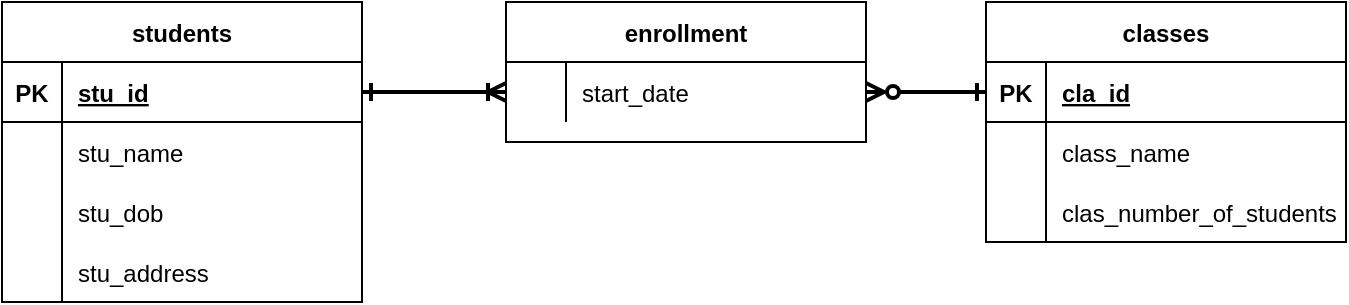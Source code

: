 <mxfile version="18.0.1" type="device" pages="3"><diagram id="lkXL4oQiqGiToZnR444P" name="SummerSemester"><mxGraphModel dx="780" dy="1845" grid="1" gridSize="12" guides="1" tooltips="1" connect="1" arrows="1" fold="1" page="1" pageScale="1" pageWidth="1169" pageHeight="827" math="0" shadow="0"><root><mxCell id="0"/><mxCell id="1" parent="0"/><mxCell id="lIvcT16gDxCbpMXbpE0P-6" value="students" style="shape=table;startSize=30;container=1;collapsible=1;childLayout=tableLayout;fixedRows=1;rowLines=0;fontStyle=1;align=center;resizeLast=1;" parent="1" vertex="1"><mxGeometry x="324" y="-636" width="180" height="150" as="geometry"/></mxCell><mxCell id="lIvcT16gDxCbpMXbpE0P-7" value="" style="shape=tableRow;horizontal=0;startSize=0;swimlaneHead=0;swimlaneBody=0;fillColor=none;collapsible=0;dropTarget=0;points=[[0,0.5],[1,0.5]];portConstraint=eastwest;top=0;left=0;right=0;bottom=1;" parent="lIvcT16gDxCbpMXbpE0P-6" vertex="1"><mxGeometry y="30" width="180" height="30" as="geometry"/></mxCell><mxCell id="lIvcT16gDxCbpMXbpE0P-8" value="PK" style="shape=partialRectangle;connectable=0;fillColor=none;top=0;left=0;bottom=0;right=0;fontStyle=1;overflow=hidden;" parent="lIvcT16gDxCbpMXbpE0P-7" vertex="1"><mxGeometry width="30" height="30" as="geometry"><mxRectangle width="30" height="30" as="alternateBounds"/></mxGeometry></mxCell><mxCell id="lIvcT16gDxCbpMXbpE0P-9" value="stu_id" style="shape=partialRectangle;connectable=0;fillColor=none;top=0;left=0;bottom=0;right=0;align=left;spacingLeft=6;fontStyle=5;overflow=hidden;" parent="lIvcT16gDxCbpMXbpE0P-7" vertex="1"><mxGeometry x="30" width="150" height="30" as="geometry"><mxRectangle width="150" height="30" as="alternateBounds"/></mxGeometry></mxCell><mxCell id="lIvcT16gDxCbpMXbpE0P-10" value="" style="shape=tableRow;horizontal=0;startSize=0;swimlaneHead=0;swimlaneBody=0;fillColor=none;collapsible=0;dropTarget=0;points=[[0,0.5],[1,0.5]];portConstraint=eastwest;top=0;left=0;right=0;bottom=0;" parent="lIvcT16gDxCbpMXbpE0P-6" vertex="1"><mxGeometry y="60" width="180" height="30" as="geometry"/></mxCell><mxCell id="lIvcT16gDxCbpMXbpE0P-11" value="" style="shape=partialRectangle;connectable=0;fillColor=none;top=0;left=0;bottom=0;right=0;editable=1;overflow=hidden;" parent="lIvcT16gDxCbpMXbpE0P-10" vertex="1"><mxGeometry width="30" height="30" as="geometry"><mxRectangle width="30" height="30" as="alternateBounds"/></mxGeometry></mxCell><mxCell id="lIvcT16gDxCbpMXbpE0P-12" value="stu_name" style="shape=partialRectangle;connectable=0;fillColor=none;top=0;left=0;bottom=0;right=0;align=left;spacingLeft=6;overflow=hidden;" parent="lIvcT16gDxCbpMXbpE0P-10" vertex="1"><mxGeometry x="30" width="150" height="30" as="geometry"><mxRectangle width="150" height="30" as="alternateBounds"/></mxGeometry></mxCell><mxCell id="lIvcT16gDxCbpMXbpE0P-13" value="" style="shape=tableRow;horizontal=0;startSize=0;swimlaneHead=0;swimlaneBody=0;fillColor=none;collapsible=0;dropTarget=0;points=[[0,0.5],[1,0.5]];portConstraint=eastwest;top=0;left=0;right=0;bottom=0;" parent="lIvcT16gDxCbpMXbpE0P-6" vertex="1"><mxGeometry y="90" width="180" height="30" as="geometry"/></mxCell><mxCell id="lIvcT16gDxCbpMXbpE0P-14" value="" style="shape=partialRectangle;connectable=0;fillColor=none;top=0;left=0;bottom=0;right=0;editable=1;overflow=hidden;" parent="lIvcT16gDxCbpMXbpE0P-13" vertex="1"><mxGeometry width="30" height="30" as="geometry"><mxRectangle width="30" height="30" as="alternateBounds"/></mxGeometry></mxCell><mxCell id="lIvcT16gDxCbpMXbpE0P-15" value="stu_dob" style="shape=partialRectangle;connectable=0;fillColor=none;top=0;left=0;bottom=0;right=0;align=left;spacingLeft=6;overflow=hidden;" parent="lIvcT16gDxCbpMXbpE0P-13" vertex="1"><mxGeometry x="30" width="150" height="30" as="geometry"><mxRectangle width="150" height="30" as="alternateBounds"/></mxGeometry></mxCell><mxCell id="lIvcT16gDxCbpMXbpE0P-16" value="" style="shape=tableRow;horizontal=0;startSize=0;swimlaneHead=0;swimlaneBody=0;fillColor=none;collapsible=0;dropTarget=0;points=[[0,0.5],[1,0.5]];portConstraint=eastwest;top=0;left=0;right=0;bottom=0;" parent="lIvcT16gDxCbpMXbpE0P-6" vertex="1"><mxGeometry y="120" width="180" height="30" as="geometry"/></mxCell><mxCell id="lIvcT16gDxCbpMXbpE0P-17" value="" style="shape=partialRectangle;connectable=0;fillColor=none;top=0;left=0;bottom=0;right=0;editable=1;overflow=hidden;" parent="lIvcT16gDxCbpMXbpE0P-16" vertex="1"><mxGeometry width="30" height="30" as="geometry"><mxRectangle width="30" height="30" as="alternateBounds"/></mxGeometry></mxCell><mxCell id="lIvcT16gDxCbpMXbpE0P-18" value="stu_address" style="shape=partialRectangle;connectable=0;fillColor=none;top=0;left=0;bottom=0;right=0;align=left;spacingLeft=6;overflow=hidden;" parent="lIvcT16gDxCbpMXbpE0P-16" vertex="1"><mxGeometry x="30" width="150" height="30" as="geometry"><mxRectangle width="150" height="30" as="alternateBounds"/></mxGeometry></mxCell><mxCell id="lIvcT16gDxCbpMXbpE0P-19" value="classes" style="shape=table;startSize=30;container=1;collapsible=1;childLayout=tableLayout;fixedRows=1;rowLines=0;fontStyle=1;align=center;resizeLast=1;" parent="1" vertex="1"><mxGeometry x="816" y="-636" width="180" height="120" as="geometry"/></mxCell><mxCell id="lIvcT16gDxCbpMXbpE0P-20" value="" style="shape=tableRow;horizontal=0;startSize=0;swimlaneHead=0;swimlaneBody=0;fillColor=none;collapsible=0;dropTarget=0;points=[[0,0.5],[1,0.5]];portConstraint=eastwest;top=0;left=0;right=0;bottom=1;" parent="lIvcT16gDxCbpMXbpE0P-19" vertex="1"><mxGeometry y="30" width="180" height="30" as="geometry"/></mxCell><mxCell id="lIvcT16gDxCbpMXbpE0P-21" value="PK" style="shape=partialRectangle;connectable=0;fillColor=none;top=0;left=0;bottom=0;right=0;fontStyle=1;overflow=hidden;" parent="lIvcT16gDxCbpMXbpE0P-20" vertex="1"><mxGeometry width="30" height="30" as="geometry"><mxRectangle width="30" height="30" as="alternateBounds"/></mxGeometry></mxCell><mxCell id="lIvcT16gDxCbpMXbpE0P-22" value="cla_id" style="shape=partialRectangle;connectable=0;fillColor=none;top=0;left=0;bottom=0;right=0;align=left;spacingLeft=6;fontStyle=5;overflow=hidden;" parent="lIvcT16gDxCbpMXbpE0P-20" vertex="1"><mxGeometry x="30" width="150" height="30" as="geometry"><mxRectangle width="150" height="30" as="alternateBounds"/></mxGeometry></mxCell><mxCell id="lIvcT16gDxCbpMXbpE0P-23" value="" style="shape=tableRow;horizontal=0;startSize=0;swimlaneHead=0;swimlaneBody=0;fillColor=none;collapsible=0;dropTarget=0;points=[[0,0.5],[1,0.5]];portConstraint=eastwest;top=0;left=0;right=0;bottom=0;" parent="lIvcT16gDxCbpMXbpE0P-19" vertex="1"><mxGeometry y="60" width="180" height="30" as="geometry"/></mxCell><mxCell id="lIvcT16gDxCbpMXbpE0P-24" value="" style="shape=partialRectangle;connectable=0;fillColor=none;top=0;left=0;bottom=0;right=0;editable=1;overflow=hidden;" parent="lIvcT16gDxCbpMXbpE0P-23" vertex="1"><mxGeometry width="30" height="30" as="geometry"><mxRectangle width="30" height="30" as="alternateBounds"/></mxGeometry></mxCell><mxCell id="lIvcT16gDxCbpMXbpE0P-25" value="class_name" style="shape=partialRectangle;connectable=0;fillColor=none;top=0;left=0;bottom=0;right=0;align=left;spacingLeft=6;overflow=hidden;" parent="lIvcT16gDxCbpMXbpE0P-23" vertex="1"><mxGeometry x="30" width="150" height="30" as="geometry"><mxRectangle width="150" height="30" as="alternateBounds"/></mxGeometry></mxCell><mxCell id="lIvcT16gDxCbpMXbpE0P-26" value="" style="shape=tableRow;horizontal=0;startSize=0;swimlaneHead=0;swimlaneBody=0;fillColor=none;collapsible=0;dropTarget=0;points=[[0,0.5],[1,0.5]];portConstraint=eastwest;top=0;left=0;right=0;bottom=0;" parent="lIvcT16gDxCbpMXbpE0P-19" vertex="1"><mxGeometry y="90" width="180" height="30" as="geometry"/></mxCell><mxCell id="lIvcT16gDxCbpMXbpE0P-27" value="" style="shape=partialRectangle;connectable=0;fillColor=none;top=0;left=0;bottom=0;right=0;editable=1;overflow=hidden;" parent="lIvcT16gDxCbpMXbpE0P-26" vertex="1"><mxGeometry width="30" height="30" as="geometry"><mxRectangle width="30" height="30" as="alternateBounds"/></mxGeometry></mxCell><mxCell id="lIvcT16gDxCbpMXbpE0P-28" value="clas_number_of_students" style="shape=partialRectangle;connectable=0;fillColor=none;top=0;left=0;bottom=0;right=0;align=left;spacingLeft=6;overflow=hidden;" parent="lIvcT16gDxCbpMXbpE0P-26" vertex="1"><mxGeometry x="30" width="150" height="30" as="geometry"><mxRectangle width="150" height="30" as="alternateBounds"/></mxGeometry></mxCell><mxCell id="lIvcT16gDxCbpMXbpE0P-42" value="enrollment" style="shape=table;startSize=30;container=1;collapsible=1;childLayout=tableLayout;fixedRows=1;rowLines=0;fontStyle=1;align=center;resizeLast=1;" parent="1" vertex="1"><mxGeometry x="576" y="-636" width="180" height="70" as="geometry"/></mxCell><mxCell id="lIvcT16gDxCbpMXbpE0P-46" value="" style="shape=tableRow;horizontal=0;startSize=0;swimlaneHead=0;swimlaneBody=0;fillColor=none;collapsible=0;dropTarget=0;points=[[0,0.5],[1,0.5]];portConstraint=eastwest;top=0;left=0;right=0;bottom=0;" parent="lIvcT16gDxCbpMXbpE0P-42" vertex="1"><mxGeometry y="30" width="180" height="30" as="geometry"/></mxCell><mxCell id="lIvcT16gDxCbpMXbpE0P-47" value="" style="shape=partialRectangle;connectable=0;fillColor=none;top=0;left=0;bottom=0;right=0;editable=1;overflow=hidden;" parent="lIvcT16gDxCbpMXbpE0P-46" vertex="1"><mxGeometry width="30" height="30" as="geometry"><mxRectangle width="30" height="30" as="alternateBounds"/></mxGeometry></mxCell><mxCell id="lIvcT16gDxCbpMXbpE0P-48" value="start_date" style="shape=partialRectangle;connectable=0;fillColor=none;top=0;left=0;bottom=0;right=0;align=left;spacingLeft=6;overflow=hidden;" parent="lIvcT16gDxCbpMXbpE0P-46" vertex="1"><mxGeometry x="30" width="150" height="30" as="geometry"><mxRectangle width="150" height="30" as="alternateBounds"/></mxGeometry></mxCell><mxCell id="PFLcw365PG4tArYDJXCa-6" style="edgeStyle=orthogonalEdgeStyle;rounded=0;orthogonalLoop=1;jettySize=auto;html=1;exitX=1;exitY=0.5;exitDx=0;exitDy=0;entryX=0;entryY=0.5;entryDx=0;entryDy=0;startArrow=ERone;startFill=0;endArrow=ERoneToMany;endFill=0;startSize=6;endSize=6;strokeWidth=2;" edge="1" parent="1" source="lIvcT16gDxCbpMXbpE0P-7" target="lIvcT16gDxCbpMXbpE0P-46"><mxGeometry relative="1" as="geometry"/></mxCell><mxCell id="PFLcw365PG4tArYDJXCa-7" style="edgeStyle=orthogonalEdgeStyle;rounded=0;orthogonalLoop=1;jettySize=auto;html=1;exitX=1;exitY=0.5;exitDx=0;exitDy=0;entryX=0;entryY=0.5;entryDx=0;entryDy=0;startArrow=ERzeroToMany;startFill=0;endArrow=ERone;endFill=0;startSize=6;endSize=6;strokeWidth=2;" edge="1" parent="1" source="lIvcT16gDxCbpMXbpE0P-46" target="lIvcT16gDxCbpMXbpE0P-20"><mxGeometry relative="1" as="geometry"/></mxCell></root></mxGraphModel></diagram><diagram id="87TEY86_1W5gFPJUXlU9" name="Supply"><mxGraphModel dx="663" dy="865" grid="1" gridSize="10" guides="1" tooltips="1" connect="1" arrows="1" fold="1" page="1" pageScale="1" pageWidth="1169" pageHeight="827" math="0" shadow="0"><root><mxCell id="0"/><mxCell id="1" parent="0"/><mxCell id="0rMRhca-6-9uQ7O4_XCT-3" value="supplier" style="shape=table;startSize=30;container=1;collapsible=1;childLayout=tableLayout;fixedRows=1;rowLines=0;fontStyle=1;align=center;resizeLast=1;" vertex="1" parent="1"><mxGeometry x="20" y="110" width="180" height="160" as="geometry"/></mxCell><mxCell id="0rMRhca-6-9uQ7O4_XCT-4" value="" style="shape=tableRow;horizontal=0;startSize=0;swimlaneHead=0;swimlaneBody=0;fillColor=none;collapsible=0;dropTarget=0;points=[[0,0.5],[1,0.5]];portConstraint=eastwest;top=0;left=0;right=0;bottom=1;" vertex="1" parent="0rMRhca-6-9uQ7O4_XCT-3"><mxGeometry y="30" width="180" height="30" as="geometry"/></mxCell><mxCell id="0rMRhca-6-9uQ7O4_XCT-5" value="PK" style="shape=partialRectangle;connectable=0;fillColor=none;top=0;left=0;bottom=0;right=0;fontStyle=1;overflow=hidden;" vertex="1" parent="0rMRhca-6-9uQ7O4_XCT-4"><mxGeometry width="30" height="30" as="geometry"><mxRectangle width="30" height="30" as="alternateBounds"/></mxGeometry></mxCell><mxCell id="0rMRhca-6-9uQ7O4_XCT-6" value="sup_id" style="shape=partialRectangle;connectable=0;fillColor=none;top=0;left=0;bottom=0;right=0;align=left;spacingLeft=6;fontStyle=5;overflow=hidden;" vertex="1" parent="0rMRhca-6-9uQ7O4_XCT-4"><mxGeometry x="30" width="150" height="30" as="geometry"><mxRectangle width="150" height="30" as="alternateBounds"/></mxGeometry></mxCell><mxCell id="0rMRhca-6-9uQ7O4_XCT-7" value="" style="shape=tableRow;horizontal=0;startSize=0;swimlaneHead=0;swimlaneBody=0;fillColor=none;collapsible=0;dropTarget=0;points=[[0,0.5],[1,0.5]];portConstraint=eastwest;top=0;left=0;right=0;bottom=0;" vertex="1" parent="0rMRhca-6-9uQ7O4_XCT-3"><mxGeometry y="60" width="180" height="30" as="geometry"/></mxCell><mxCell id="0rMRhca-6-9uQ7O4_XCT-8" value="" style="shape=partialRectangle;connectable=0;fillColor=none;top=0;left=0;bottom=0;right=0;editable=1;overflow=hidden;" vertex="1" parent="0rMRhca-6-9uQ7O4_XCT-7"><mxGeometry width="30" height="30" as="geometry"><mxRectangle width="30" height="30" as="alternateBounds"/></mxGeometry></mxCell><mxCell id="0rMRhca-6-9uQ7O4_XCT-9" value="sup_name" style="shape=partialRectangle;connectable=0;fillColor=none;top=0;left=0;bottom=0;right=0;align=left;spacingLeft=6;overflow=hidden;" vertex="1" parent="0rMRhca-6-9uQ7O4_XCT-7"><mxGeometry x="30" width="150" height="30" as="geometry"><mxRectangle width="150" height="30" as="alternateBounds"/></mxGeometry></mxCell><mxCell id="0rMRhca-6-9uQ7O4_XCT-10" value="" style="shape=tableRow;horizontal=0;startSize=0;swimlaneHead=0;swimlaneBody=0;fillColor=none;collapsible=0;dropTarget=0;points=[[0,0.5],[1,0.5]];portConstraint=eastwest;top=0;left=0;right=0;bottom=0;" vertex="1" parent="0rMRhca-6-9uQ7O4_XCT-3"><mxGeometry y="90" width="180" height="30" as="geometry"/></mxCell><mxCell id="0rMRhca-6-9uQ7O4_XCT-11" value="" style="shape=partialRectangle;connectable=0;fillColor=none;top=0;left=0;bottom=0;right=0;editable=1;overflow=hidden;" vertex="1" parent="0rMRhca-6-9uQ7O4_XCT-10"><mxGeometry width="30" height="30" as="geometry"><mxRectangle width="30" height="30" as="alternateBounds"/></mxGeometry></mxCell><mxCell id="0rMRhca-6-9uQ7O4_XCT-12" value="sup_address" style="shape=partialRectangle;connectable=0;fillColor=none;top=0;left=0;bottom=0;right=0;align=left;spacingLeft=6;overflow=hidden;" vertex="1" parent="0rMRhca-6-9uQ7O4_XCT-10"><mxGeometry x="30" width="150" height="30" as="geometry"><mxRectangle width="150" height="30" as="alternateBounds"/></mxGeometry></mxCell><mxCell id="0rMRhca-6-9uQ7O4_XCT-37" style="shape=tableRow;horizontal=0;startSize=0;swimlaneHead=0;swimlaneBody=0;fillColor=none;collapsible=0;dropTarget=0;points=[[0,0.5],[1,0.5]];portConstraint=eastwest;top=0;left=0;right=0;bottom=0;" vertex="1" parent="0rMRhca-6-9uQ7O4_XCT-3"><mxGeometry y="120" width="180" height="30" as="geometry"/></mxCell><mxCell id="0rMRhca-6-9uQ7O4_XCT-38" value="" style="shape=partialRectangle;connectable=0;fillColor=none;top=0;left=0;bottom=0;right=0;editable=1;overflow=hidden;" vertex="1" parent="0rMRhca-6-9uQ7O4_XCT-37"><mxGeometry width="30" height="30" as="geometry"><mxRectangle width="30" height="30" as="alternateBounds"/></mxGeometry></mxCell><mxCell id="0rMRhca-6-9uQ7O4_XCT-39" value="sup_phone" style="shape=partialRectangle;connectable=0;fillColor=none;top=0;left=0;bottom=0;right=0;align=left;spacingLeft=6;overflow=hidden;" vertex="1" parent="0rMRhca-6-9uQ7O4_XCT-37"><mxGeometry x="30" width="150" height="30" as="geometry"><mxRectangle width="150" height="30" as="alternateBounds"/></mxGeometry></mxCell><mxCell id="0rMRhca-6-9uQ7O4_XCT-16" value="part" style="shape=table;startSize=30;container=1;collapsible=1;childLayout=tableLayout;fixedRows=1;rowLines=0;fontStyle=1;align=center;resizeLast=1;" vertex="1" parent="1"><mxGeometry x="440" y="110" width="180" height="100" as="geometry"/></mxCell><mxCell id="0rMRhca-6-9uQ7O4_XCT-17" value="" style="shape=tableRow;horizontal=0;startSize=0;swimlaneHead=0;swimlaneBody=0;fillColor=none;collapsible=0;dropTarget=0;points=[[0,0.5],[1,0.5]];portConstraint=eastwest;top=0;left=0;right=0;bottom=1;" vertex="1" parent="0rMRhca-6-9uQ7O4_XCT-16"><mxGeometry y="30" width="180" height="30" as="geometry"/></mxCell><mxCell id="0rMRhca-6-9uQ7O4_XCT-18" value="PK" style="shape=partialRectangle;connectable=0;fillColor=none;top=0;left=0;bottom=0;right=0;fontStyle=1;overflow=hidden;" vertex="1" parent="0rMRhca-6-9uQ7O4_XCT-17"><mxGeometry width="30" height="30" as="geometry"><mxRectangle width="30" height="30" as="alternateBounds"/></mxGeometry></mxCell><mxCell id="0rMRhca-6-9uQ7O4_XCT-19" value="pat_id" style="shape=partialRectangle;connectable=0;fillColor=none;top=0;left=0;bottom=0;right=0;align=left;spacingLeft=6;fontStyle=5;overflow=hidden;" vertex="1" parent="0rMRhca-6-9uQ7O4_XCT-17"><mxGeometry x="30" width="150" height="30" as="geometry"><mxRectangle width="150" height="30" as="alternateBounds"/></mxGeometry></mxCell><mxCell id="0rMRhca-6-9uQ7O4_XCT-20" value="" style="shape=tableRow;horizontal=0;startSize=0;swimlaneHead=0;swimlaneBody=0;fillColor=none;collapsible=0;dropTarget=0;points=[[0,0.5],[1,0.5]];portConstraint=eastwest;top=0;left=0;right=0;bottom=0;" vertex="1" parent="0rMRhca-6-9uQ7O4_XCT-16"><mxGeometry y="60" width="180" height="30" as="geometry"/></mxCell><mxCell id="0rMRhca-6-9uQ7O4_XCT-21" value="" style="shape=partialRectangle;connectable=0;fillColor=none;top=0;left=0;bottom=0;right=0;editable=1;overflow=hidden;" vertex="1" parent="0rMRhca-6-9uQ7O4_XCT-20"><mxGeometry width="30" height="30" as="geometry"><mxRectangle width="30" height="30" as="alternateBounds"/></mxGeometry></mxCell><mxCell id="0rMRhca-6-9uQ7O4_XCT-22" value="pat_description" style="shape=partialRectangle;connectable=0;fillColor=none;top=0;left=0;bottom=0;right=0;align=left;spacingLeft=6;overflow=hidden;" vertex="1" parent="0rMRhca-6-9uQ7O4_XCT-20"><mxGeometry x="30" width="150" height="30" as="geometry"><mxRectangle width="150" height="30" as="alternateBounds"/></mxGeometry></mxCell><mxCell id="0rMRhca-6-9uQ7O4_XCT-41" style="edgeStyle=orthogonalEdgeStyle;rounded=0;orthogonalLoop=1;jettySize=auto;html=1;exitX=0.75;exitY=0;exitDx=0;exitDy=0;entryX=0;entryY=0.5;entryDx=0;entryDy=0;startArrow=ERzeroToMany;startFill=0;endArrow=ERone;endFill=0;startSize=6;endSize=6;strokeWidth=2;" edge="1" parent="1" source="0rMRhca-6-9uQ7O4_XCT-27" target="0rMRhca-6-9uQ7O4_XCT-17"><mxGeometry relative="1" as="geometry"/></mxCell><mxCell id="0rMRhca-6-9uQ7O4_XCT-27" value="deliver" style="shape=table;startSize=30;container=1;collapsible=1;childLayout=tableLayout;fixedRows=1;rowLines=0;fontStyle=1;align=center;resizeLast=1;" vertex="1" parent="1"><mxGeometry x="240" y="300" width="180" height="70" as="geometry"/></mxCell><mxCell id="0rMRhca-6-9uQ7O4_XCT-31" value="" style="shape=tableRow;horizontal=0;startSize=0;swimlaneHead=0;swimlaneBody=0;fillColor=none;collapsible=0;dropTarget=0;points=[[0,0.5],[1,0.5]];portConstraint=eastwest;top=0;left=0;right=0;bottom=0;" vertex="1" parent="0rMRhca-6-9uQ7O4_XCT-27"><mxGeometry y="30" width="180" height="30" as="geometry"/></mxCell><mxCell id="0rMRhca-6-9uQ7O4_XCT-32" value="" style="shape=partialRectangle;connectable=0;fillColor=none;top=0;left=0;bottom=0;right=0;editable=1;overflow=hidden;" vertex="1" parent="0rMRhca-6-9uQ7O4_XCT-31"><mxGeometry width="30" height="30" as="geometry"><mxRectangle width="30" height="30" as="alternateBounds"/></mxGeometry></mxCell><mxCell id="0rMRhca-6-9uQ7O4_XCT-33" value="quantity" style="shape=partialRectangle;connectable=0;fillColor=none;top=0;left=0;bottom=0;right=0;align=left;spacingLeft=6;overflow=hidden;" vertex="1" parent="0rMRhca-6-9uQ7O4_XCT-31"><mxGeometry x="30" width="150" height="30" as="geometry"><mxRectangle width="150" height="30" as="alternateBounds"/></mxGeometry></mxCell><mxCell id="0rMRhca-6-9uQ7O4_XCT-40" style="edgeStyle=orthogonalEdgeStyle;rounded=0;orthogonalLoop=1;jettySize=auto;html=1;exitX=1;exitY=0.5;exitDx=0;exitDy=0;entryX=0.25;entryY=0;entryDx=0;entryDy=0;startArrow=ERone;startFill=0;endArrow=ERzeroToMany;endFill=0;startSize=6;endSize=6;strokeWidth=2;" edge="1" parent="1" source="0rMRhca-6-9uQ7O4_XCT-10" target="0rMRhca-6-9uQ7O4_XCT-27"><mxGeometry relative="1" as="geometry"/></mxCell></root></mxGraphModel></diagram><diagram id="AXS8ZvGDOH6jsKN5tOQk" name="Campus"><mxGraphModel dx="1179" dy="1018" grid="1" gridSize="10" guides="1" tooltips="1" connect="1" arrows="1" fold="1" page="1" pageScale="1" pageWidth="1169" pageHeight="827" math="0" shadow="0"><root><mxCell id="0"/><mxCell id="1" parent="0"/><mxCell id="5RRZ_tixXy8cNnaPCzGO-1" value="apartments" style="shape=table;startSize=30;container=1;collapsible=1;childLayout=tableLayout;fixedRows=1;rowLines=0;fontStyle=1;align=center;resizeLast=1;" vertex="1" parent="1"><mxGeometry x="815" y="100" width="230" height="150" as="geometry"/></mxCell><mxCell id="5RRZ_tixXy8cNnaPCzGO-2" value="" style="shape=tableRow;horizontal=0;startSize=0;swimlaneHead=0;swimlaneBody=0;fillColor=none;collapsible=0;dropTarget=0;points=[[0,0.5],[1,0.5]];portConstraint=eastwest;top=0;left=0;right=0;bottom=1;" vertex="1" parent="5RRZ_tixXy8cNnaPCzGO-1"><mxGeometry y="30" width="230" height="30" as="geometry"/></mxCell><mxCell id="5RRZ_tixXy8cNnaPCzGO-3" value="PK" style="shape=partialRectangle;connectable=0;fillColor=none;top=0;left=0;bottom=0;right=0;fontStyle=1;overflow=hidden;" vertex="1" parent="5RRZ_tixXy8cNnaPCzGO-2"><mxGeometry width="30" height="30" as="geometry"><mxRectangle width="30" height="30" as="alternateBounds"/></mxGeometry></mxCell><mxCell id="5RRZ_tixXy8cNnaPCzGO-4" value="apa_id" style="shape=partialRectangle;connectable=0;fillColor=none;top=0;left=0;bottom=0;right=0;align=left;spacingLeft=6;fontStyle=5;overflow=hidden;" vertex="1" parent="5RRZ_tixXy8cNnaPCzGO-2"><mxGeometry x="30" width="200" height="30" as="geometry"><mxRectangle width="200" height="30" as="alternateBounds"/></mxGeometry></mxCell><mxCell id="5RRZ_tixXy8cNnaPCzGO-5" value="" style="shape=tableRow;horizontal=0;startSize=0;swimlaneHead=0;swimlaneBody=0;fillColor=none;collapsible=0;dropTarget=0;points=[[0,0.5],[1,0.5]];portConstraint=eastwest;top=0;left=0;right=0;bottom=0;" vertex="1" parent="5RRZ_tixXy8cNnaPCzGO-1"><mxGeometry y="60" width="230" height="30" as="geometry"/></mxCell><mxCell id="5RRZ_tixXy8cNnaPCzGO-6" value="" style="shape=partialRectangle;connectable=0;fillColor=none;top=0;left=0;bottom=0;right=0;editable=1;overflow=hidden;" vertex="1" parent="5RRZ_tixXy8cNnaPCzGO-5"><mxGeometry width="30" height="30" as="geometry"><mxRectangle width="30" height="30" as="alternateBounds"/></mxGeometry></mxCell><mxCell id="5RRZ_tixXy8cNnaPCzGO-7" value="apa_location" style="shape=partialRectangle;connectable=0;fillColor=none;top=0;left=0;bottom=0;right=0;align=left;spacingLeft=6;overflow=hidden;" vertex="1" parent="5RRZ_tixXy8cNnaPCzGO-5"><mxGeometry x="30" width="200" height="30" as="geometry"><mxRectangle width="200" height="30" as="alternateBounds"/></mxGeometry></mxCell><mxCell id="5RRZ_tixXy8cNnaPCzGO-8" value="" style="shape=tableRow;horizontal=0;startSize=0;swimlaneHead=0;swimlaneBody=0;fillColor=none;collapsible=0;dropTarget=0;points=[[0,0.5],[1,0.5]];portConstraint=eastwest;top=0;left=0;right=0;bottom=0;" vertex="1" parent="5RRZ_tixXy8cNnaPCzGO-1"><mxGeometry y="90" width="230" height="30" as="geometry"/></mxCell><mxCell id="5RRZ_tixXy8cNnaPCzGO-9" value="" style="shape=partialRectangle;connectable=0;fillColor=none;top=0;left=0;bottom=0;right=0;editable=1;overflow=hidden;" vertex="1" parent="5RRZ_tixXy8cNnaPCzGO-8"><mxGeometry width="30" height="30" as="geometry"><mxRectangle width="30" height="30" as="alternateBounds"/></mxGeometry></mxCell><mxCell id="5RRZ_tixXy8cNnaPCzGO-10" value="apa_number_of_bedrooms" style="shape=partialRectangle;connectable=0;fillColor=none;top=0;left=0;bottom=0;right=0;align=left;spacingLeft=6;overflow=hidden;" vertex="1" parent="5RRZ_tixXy8cNnaPCzGO-8"><mxGeometry x="30" width="200" height="30" as="geometry"><mxRectangle width="200" height="30" as="alternateBounds"/></mxGeometry></mxCell><mxCell id="5RRZ_tixXy8cNnaPCzGO-11" style="shape=tableRow;horizontal=0;startSize=0;swimlaneHead=0;swimlaneBody=0;fillColor=none;collapsible=0;dropTarget=0;points=[[0,0.5],[1,0.5]];portConstraint=eastwest;top=0;left=0;right=0;bottom=0;" vertex="1" parent="5RRZ_tixXy8cNnaPCzGO-1"><mxGeometry y="120" width="230" height="30" as="geometry"/></mxCell><mxCell id="5RRZ_tixXy8cNnaPCzGO-12" value="" style="shape=partialRectangle;connectable=0;fillColor=none;top=0;left=0;bottom=0;right=0;editable=1;overflow=hidden;" vertex="1" parent="5RRZ_tixXy8cNnaPCzGO-11"><mxGeometry width="30" height="30" as="geometry"><mxRectangle width="30" height="30" as="alternateBounds"/></mxGeometry></mxCell><mxCell id="5RRZ_tixXy8cNnaPCzGO-13" value="apa_monthyl_rent" style="shape=partialRectangle;connectable=0;fillColor=none;top=0;left=0;bottom=0;right=0;align=left;spacingLeft=6;overflow=hidden;" vertex="1" parent="5RRZ_tixXy8cNnaPCzGO-11"><mxGeometry x="30" width="200" height="30" as="geometry"><mxRectangle width="200" height="30" as="alternateBounds"/></mxGeometry></mxCell><mxCell id="5RRZ_tixXy8cNnaPCzGO-15" value="owners" style="shape=table;startSize=30;container=1;collapsible=1;childLayout=tableLayout;fixedRows=1;rowLines=0;fontStyle=1;align=center;resizeLast=1;" vertex="1" parent="1"><mxGeometry x="505" y="100" width="230" height="150" as="geometry"/></mxCell><mxCell id="5RRZ_tixXy8cNnaPCzGO-16" value="" style="shape=tableRow;horizontal=0;startSize=0;swimlaneHead=0;swimlaneBody=0;fillColor=none;collapsible=0;dropTarget=0;points=[[0,0.5],[1,0.5]];portConstraint=eastwest;top=0;left=0;right=0;bottom=1;" vertex="1" parent="5RRZ_tixXy8cNnaPCzGO-15"><mxGeometry y="30" width="230" height="30" as="geometry"/></mxCell><mxCell id="5RRZ_tixXy8cNnaPCzGO-17" value="PK" style="shape=partialRectangle;connectable=0;fillColor=none;top=0;left=0;bottom=0;right=0;fontStyle=1;overflow=hidden;" vertex="1" parent="5RRZ_tixXy8cNnaPCzGO-16"><mxGeometry width="30" height="30" as="geometry"><mxRectangle width="30" height="30" as="alternateBounds"/></mxGeometry></mxCell><mxCell id="5RRZ_tixXy8cNnaPCzGO-18" value="own_id" style="shape=partialRectangle;connectable=0;fillColor=none;top=0;left=0;bottom=0;right=0;align=left;spacingLeft=6;fontStyle=5;overflow=hidden;" vertex="1" parent="5RRZ_tixXy8cNnaPCzGO-16"><mxGeometry x="30" width="200" height="30" as="geometry"><mxRectangle width="200" height="30" as="alternateBounds"/></mxGeometry></mxCell><mxCell id="5RRZ_tixXy8cNnaPCzGO-19" value="" style="shape=tableRow;horizontal=0;startSize=0;swimlaneHead=0;swimlaneBody=0;fillColor=none;collapsible=0;dropTarget=0;points=[[0,0.5],[1,0.5]];portConstraint=eastwest;top=0;left=0;right=0;bottom=0;" vertex="1" parent="5RRZ_tixXy8cNnaPCzGO-15"><mxGeometry y="60" width="230" height="30" as="geometry"/></mxCell><mxCell id="5RRZ_tixXy8cNnaPCzGO-20" value="" style="shape=partialRectangle;connectable=0;fillColor=none;top=0;left=0;bottom=0;right=0;editable=1;overflow=hidden;" vertex="1" parent="5RRZ_tixXy8cNnaPCzGO-19"><mxGeometry width="30" height="30" as="geometry"><mxRectangle width="30" height="30" as="alternateBounds"/></mxGeometry></mxCell><mxCell id="5RRZ_tixXy8cNnaPCzGO-21" value="own_phone_number" style="shape=partialRectangle;connectable=0;fillColor=none;top=0;left=0;bottom=0;right=0;align=left;spacingLeft=6;overflow=hidden;" vertex="1" parent="5RRZ_tixXy8cNnaPCzGO-19"><mxGeometry x="30" width="200" height="30" as="geometry"><mxRectangle width="200" height="30" as="alternateBounds"/></mxGeometry></mxCell><mxCell id="5RRZ_tixXy8cNnaPCzGO-22" value="" style="shape=tableRow;horizontal=0;startSize=0;swimlaneHead=0;swimlaneBody=0;fillColor=none;collapsible=0;dropTarget=0;points=[[0,0.5],[1,0.5]];portConstraint=eastwest;top=0;left=0;right=0;bottom=0;" vertex="1" parent="5RRZ_tixXy8cNnaPCzGO-15"><mxGeometry y="90" width="230" height="30" as="geometry"/></mxCell><mxCell id="5RRZ_tixXy8cNnaPCzGO-23" value="" style="shape=partialRectangle;connectable=0;fillColor=none;top=0;left=0;bottom=0;right=0;editable=1;overflow=hidden;" vertex="1" parent="5RRZ_tixXy8cNnaPCzGO-22"><mxGeometry width="30" height="30" as="geometry"><mxRectangle width="30" height="30" as="alternateBounds"/></mxGeometry></mxCell><mxCell id="5RRZ_tixXy8cNnaPCzGO-24" value="own_name" style="shape=partialRectangle;connectable=0;fillColor=none;top=0;left=0;bottom=0;right=0;align=left;spacingLeft=6;overflow=hidden;" vertex="1" parent="5RRZ_tixXy8cNnaPCzGO-22"><mxGeometry x="30" width="200" height="30" as="geometry"><mxRectangle width="200" height="30" as="alternateBounds"/></mxGeometry></mxCell><mxCell id="5RRZ_tixXy8cNnaPCzGO-25" style="shape=tableRow;horizontal=0;startSize=0;swimlaneHead=0;swimlaneBody=0;fillColor=none;collapsible=0;dropTarget=0;points=[[0,0.5],[1,0.5]];portConstraint=eastwest;top=0;left=0;right=0;bottom=0;" vertex="1" parent="5RRZ_tixXy8cNnaPCzGO-15"><mxGeometry y="120" width="230" height="30" as="geometry"/></mxCell><mxCell id="5RRZ_tixXy8cNnaPCzGO-26" value="" style="shape=partialRectangle;connectable=0;fillColor=none;top=0;left=0;bottom=0;right=0;editable=1;overflow=hidden;" vertex="1" parent="5RRZ_tixXy8cNnaPCzGO-25"><mxGeometry width="30" height="30" as="geometry"><mxRectangle width="30" height="30" as="alternateBounds"/></mxGeometry></mxCell><mxCell id="5RRZ_tixXy8cNnaPCzGO-27" value="own_address" style="shape=partialRectangle;connectable=0;fillColor=none;top=0;left=0;bottom=0;right=0;align=left;spacingLeft=6;overflow=hidden;" vertex="1" parent="5RRZ_tixXy8cNnaPCzGO-25"><mxGeometry x="30" width="200" height="30" as="geometry"><mxRectangle width="200" height="30" as="alternateBounds"/></mxGeometry></mxCell><mxCell id="5RRZ_tixXy8cNnaPCzGO-28" value="students" style="shape=table;startSize=30;container=1;collapsible=1;childLayout=tableLayout;fixedRows=1;rowLines=0;fontStyle=1;align=center;resizeLast=1;" vertex="1" parent="1"><mxGeometry x="125" y="320" width="230" height="150" as="geometry"/></mxCell><mxCell id="5RRZ_tixXy8cNnaPCzGO-29" value="" style="shape=tableRow;horizontal=0;startSize=0;swimlaneHead=0;swimlaneBody=0;fillColor=none;collapsible=0;dropTarget=0;points=[[0,0.5],[1,0.5]];portConstraint=eastwest;top=0;left=0;right=0;bottom=1;" vertex="1" parent="5RRZ_tixXy8cNnaPCzGO-28"><mxGeometry y="30" width="230" height="30" as="geometry"/></mxCell><mxCell id="5RRZ_tixXy8cNnaPCzGO-30" value="PK" style="shape=partialRectangle;connectable=0;fillColor=none;top=0;left=0;bottom=0;right=0;fontStyle=1;overflow=hidden;" vertex="1" parent="5RRZ_tixXy8cNnaPCzGO-29"><mxGeometry width="30" height="30" as="geometry"><mxRectangle width="30" height="30" as="alternateBounds"/></mxGeometry></mxCell><mxCell id="5RRZ_tixXy8cNnaPCzGO-31" value="stu_id" style="shape=partialRectangle;connectable=0;fillColor=none;top=0;left=0;bottom=0;right=0;align=left;spacingLeft=6;fontStyle=5;overflow=hidden;" vertex="1" parent="5RRZ_tixXy8cNnaPCzGO-29"><mxGeometry x="30" width="200" height="30" as="geometry"><mxRectangle width="200" height="30" as="alternateBounds"/></mxGeometry></mxCell><mxCell id="5RRZ_tixXy8cNnaPCzGO-32" value="" style="shape=tableRow;horizontal=0;startSize=0;swimlaneHead=0;swimlaneBody=0;fillColor=none;collapsible=0;dropTarget=0;points=[[0,0.5],[1,0.5]];portConstraint=eastwest;top=0;left=0;right=0;bottom=0;" vertex="1" parent="5RRZ_tixXy8cNnaPCzGO-28"><mxGeometry y="60" width="230" height="30" as="geometry"/></mxCell><mxCell id="5RRZ_tixXy8cNnaPCzGO-33" value="" style="shape=partialRectangle;connectable=0;fillColor=none;top=0;left=0;bottom=0;right=0;editable=1;overflow=hidden;" vertex="1" parent="5RRZ_tixXy8cNnaPCzGO-32"><mxGeometry width="30" height="30" as="geometry"><mxRectangle width="30" height="30" as="alternateBounds"/></mxGeometry></mxCell><mxCell id="5RRZ_tixXy8cNnaPCzGO-34" value="stu_name" style="shape=partialRectangle;connectable=0;fillColor=none;top=0;left=0;bottom=0;right=0;align=left;spacingLeft=6;overflow=hidden;" vertex="1" parent="5RRZ_tixXy8cNnaPCzGO-32"><mxGeometry x="30" width="200" height="30" as="geometry"><mxRectangle width="200" height="30" as="alternateBounds"/></mxGeometry></mxCell><mxCell id="5RRZ_tixXy8cNnaPCzGO-35" value="" style="shape=tableRow;horizontal=0;startSize=0;swimlaneHead=0;swimlaneBody=0;fillColor=none;collapsible=0;dropTarget=0;points=[[0,0.5],[1,0.5]];portConstraint=eastwest;top=0;left=0;right=0;bottom=0;" vertex="1" parent="5RRZ_tixXy8cNnaPCzGO-28"><mxGeometry y="90" width="230" height="30" as="geometry"/></mxCell><mxCell id="5RRZ_tixXy8cNnaPCzGO-36" value="" style="shape=partialRectangle;connectable=0;fillColor=none;top=0;left=0;bottom=0;right=0;editable=1;overflow=hidden;" vertex="1" parent="5RRZ_tixXy8cNnaPCzGO-35"><mxGeometry width="30" height="30" as="geometry"><mxRectangle width="30" height="30" as="alternateBounds"/></mxGeometry></mxCell><mxCell id="5RRZ_tixXy8cNnaPCzGO-37" value="stu_address" style="shape=partialRectangle;connectable=0;fillColor=none;top=0;left=0;bottom=0;right=0;align=left;spacingLeft=6;overflow=hidden;" vertex="1" parent="5RRZ_tixXy8cNnaPCzGO-35"><mxGeometry x="30" width="200" height="30" as="geometry"><mxRectangle width="200" height="30" as="alternateBounds"/></mxGeometry></mxCell><mxCell id="5RRZ_tixXy8cNnaPCzGO-38" style="shape=tableRow;horizontal=0;startSize=0;swimlaneHead=0;swimlaneBody=0;fillColor=none;collapsible=0;dropTarget=0;points=[[0,0.5],[1,0.5]];portConstraint=eastwest;top=0;left=0;right=0;bottom=0;" vertex="1" parent="5RRZ_tixXy8cNnaPCzGO-28"><mxGeometry y="120" width="230" height="30" as="geometry"/></mxCell><mxCell id="5RRZ_tixXy8cNnaPCzGO-39" value="" style="shape=partialRectangle;connectable=0;fillColor=none;top=0;left=0;bottom=0;right=0;editable=1;overflow=hidden;" vertex="1" parent="5RRZ_tixXy8cNnaPCzGO-38"><mxGeometry width="30" height="30" as="geometry"><mxRectangle width="30" height="30" as="alternateBounds"/></mxGeometry></mxCell><mxCell id="5RRZ_tixXy8cNnaPCzGO-40" value="stu_phone" style="shape=partialRectangle;connectable=0;fillColor=none;top=0;left=0;bottom=0;right=0;align=left;spacingLeft=6;overflow=hidden;" vertex="1" parent="5RRZ_tixXy8cNnaPCzGO-38"><mxGeometry x="30" width="200" height="30" as="geometry"><mxRectangle width="200" height="30" as="alternateBounds"/></mxGeometry></mxCell><mxCell id="5RRZ_tixXy8cNnaPCzGO-41" value="housing_service" style="shape=table;startSize=30;container=1;collapsible=1;childLayout=tableLayout;fixedRows=1;rowLines=0;fontStyle=1;align=center;resizeLast=1;" vertex="1" parent="1"><mxGeometry x="125" y="100" width="230" height="120" as="geometry"/></mxCell><mxCell id="5RRZ_tixXy8cNnaPCzGO-42" value="" style="shape=tableRow;horizontal=0;startSize=0;swimlaneHead=0;swimlaneBody=0;fillColor=none;collapsible=0;dropTarget=0;points=[[0,0.5],[1,0.5]];portConstraint=eastwest;top=0;left=0;right=0;bottom=1;" vertex="1" parent="5RRZ_tixXy8cNnaPCzGO-41"><mxGeometry y="30" width="230" height="30" as="geometry"/></mxCell><mxCell id="5RRZ_tixXy8cNnaPCzGO-43" value="PK" style="shape=partialRectangle;connectable=0;fillColor=none;top=0;left=0;bottom=0;right=0;fontStyle=1;overflow=hidden;" vertex="1" parent="5RRZ_tixXy8cNnaPCzGO-42"><mxGeometry width="30" height="30" as="geometry"><mxRectangle width="30" height="30" as="alternateBounds"/></mxGeometry></mxCell><mxCell id="5RRZ_tixXy8cNnaPCzGO-44" value="hou_id" style="shape=partialRectangle;connectable=0;fillColor=none;top=0;left=0;bottom=0;right=0;align=left;spacingLeft=6;fontStyle=5;overflow=hidden;" vertex="1" parent="5RRZ_tixXy8cNnaPCzGO-42"><mxGeometry x="30" width="200" height="30" as="geometry"><mxRectangle width="200" height="30" as="alternateBounds"/></mxGeometry></mxCell><mxCell id="5RRZ_tixXy8cNnaPCzGO-45" value="" style="shape=tableRow;horizontal=0;startSize=0;swimlaneHead=0;swimlaneBody=0;fillColor=none;collapsible=0;dropTarget=0;points=[[0,0.5],[1,0.5]];portConstraint=eastwest;top=0;left=0;right=0;bottom=0;" vertex="1" parent="5RRZ_tixXy8cNnaPCzGO-41"><mxGeometry y="60" width="230" height="30" as="geometry"/></mxCell><mxCell id="5RRZ_tixXy8cNnaPCzGO-46" value="" style="shape=partialRectangle;connectable=0;fillColor=none;top=0;left=0;bottom=0;right=0;editable=1;overflow=hidden;" vertex="1" parent="5RRZ_tixXy8cNnaPCzGO-45"><mxGeometry width="30" height="30" as="geometry"><mxRectangle width="30" height="30" as="alternateBounds"/></mxGeometry></mxCell><mxCell id="5RRZ_tixXy8cNnaPCzGO-47" value="hou_owner_information" style="shape=partialRectangle;connectable=0;fillColor=none;top=0;left=0;bottom=0;right=0;align=left;spacingLeft=6;overflow=hidden;" vertex="1" parent="5RRZ_tixXy8cNnaPCzGO-45"><mxGeometry x="30" width="200" height="30" as="geometry"><mxRectangle width="200" height="30" as="alternateBounds"/></mxGeometry></mxCell><mxCell id="5RRZ_tixXy8cNnaPCzGO-81" style="shape=tableRow;horizontal=0;startSize=0;swimlaneHead=0;swimlaneBody=0;fillColor=none;collapsible=0;dropTarget=0;points=[[0,0.5],[1,0.5]];portConstraint=eastwest;top=0;left=0;right=0;bottom=0;" vertex="1" parent="5RRZ_tixXy8cNnaPCzGO-41"><mxGeometry y="90" width="230" height="30" as="geometry"/></mxCell><mxCell id="5RRZ_tixXy8cNnaPCzGO-82" style="shape=partialRectangle;connectable=0;fillColor=none;top=0;left=0;bottom=0;right=0;editable=1;overflow=hidden;" vertex="1" parent="5RRZ_tixXy8cNnaPCzGO-81"><mxGeometry width="30" height="30" as="geometry"><mxRectangle width="30" height="30" as="alternateBounds"/></mxGeometry></mxCell><mxCell id="5RRZ_tixXy8cNnaPCzGO-83" value="hou_student_information" style="shape=partialRectangle;connectable=0;fillColor=none;top=0;left=0;bottom=0;right=0;align=left;spacingLeft=6;overflow=hidden;" vertex="1" parent="5RRZ_tixXy8cNnaPCzGO-81"><mxGeometry x="30" width="200" height="30" as="geometry"><mxRectangle width="200" height="30" as="alternateBounds"/></mxGeometry></mxCell><mxCell id="5RRZ_tixXy8cNnaPCzGO-54" value="register_form" style="shape=table;startSize=30;container=1;collapsible=1;childLayout=tableLayout;fixedRows=1;rowLines=0;fontStyle=1;align=center;resizeLast=1;" vertex="1" parent="1"><mxGeometry x="450" y="330" width="230" height="180" as="geometry"/></mxCell><mxCell id="5RRZ_tixXy8cNnaPCzGO-55" value="" style="shape=tableRow;horizontal=0;startSize=0;swimlaneHead=0;swimlaneBody=0;fillColor=none;collapsible=0;dropTarget=0;points=[[0,0.5],[1,0.5]];portConstraint=eastwest;top=0;left=0;right=0;bottom=1;" vertex="1" parent="5RRZ_tixXy8cNnaPCzGO-54"><mxGeometry y="30" width="230" height="30" as="geometry"/></mxCell><mxCell id="5RRZ_tixXy8cNnaPCzGO-56" value="PK" style="shape=partialRectangle;connectable=0;fillColor=none;top=0;left=0;bottom=0;right=0;fontStyle=1;overflow=hidden;" vertex="1" parent="5RRZ_tixXy8cNnaPCzGO-55"><mxGeometry width="30" height="30" as="geometry"><mxRectangle width="30" height="30" as="alternateBounds"/></mxGeometry></mxCell><mxCell id="5RRZ_tixXy8cNnaPCzGO-57" value="reg_id" style="shape=partialRectangle;connectable=0;fillColor=none;top=0;left=0;bottom=0;right=0;align=left;spacingLeft=6;fontStyle=5;overflow=hidden;" vertex="1" parent="5RRZ_tixXy8cNnaPCzGO-55"><mxGeometry x="30" width="200" height="30" as="geometry"><mxRectangle width="200" height="30" as="alternateBounds"/></mxGeometry></mxCell><mxCell id="5RRZ_tixXy8cNnaPCzGO-58" value="" style="shape=tableRow;horizontal=0;startSize=0;swimlaneHead=0;swimlaneBody=0;fillColor=none;collapsible=0;dropTarget=0;points=[[0,0.5],[1,0.5]];portConstraint=eastwest;top=0;left=0;right=0;bottom=0;" vertex="1" parent="5RRZ_tixXy8cNnaPCzGO-54"><mxGeometry y="60" width="230" height="30" as="geometry"/></mxCell><mxCell id="5RRZ_tixXy8cNnaPCzGO-59" value="" style="shape=partialRectangle;connectable=0;fillColor=none;top=0;left=0;bottom=0;right=0;editable=1;overflow=hidden;" vertex="1" parent="5RRZ_tixXy8cNnaPCzGO-58"><mxGeometry width="30" height="30" as="geometry"><mxRectangle width="30" height="30" as="alternateBounds"/></mxGeometry></mxCell><mxCell id="5RRZ_tixXy8cNnaPCzGO-60" value="reg_date_created" style="shape=partialRectangle;connectable=0;fillColor=none;top=0;left=0;bottom=0;right=0;align=left;spacingLeft=6;overflow=hidden;" vertex="1" parent="5RRZ_tixXy8cNnaPCzGO-58"><mxGeometry x="30" width="200" height="30" as="geometry"><mxRectangle width="200" height="30" as="alternateBounds"/></mxGeometry></mxCell><mxCell id="5RRZ_tixXy8cNnaPCzGO-67" style="shape=tableRow;horizontal=0;startSize=0;swimlaneHead=0;swimlaneBody=0;fillColor=none;collapsible=0;dropTarget=0;points=[[0,0.5],[1,0.5]];portConstraint=eastwest;top=0;left=0;right=0;bottom=0;" vertex="1" parent="5RRZ_tixXy8cNnaPCzGO-54"><mxGeometry y="90" width="230" height="30" as="geometry"/></mxCell><mxCell id="5RRZ_tixXy8cNnaPCzGO-68" style="shape=partialRectangle;connectable=0;fillColor=none;top=0;left=0;bottom=0;right=0;editable=1;overflow=hidden;" vertex="1" parent="5RRZ_tixXy8cNnaPCzGO-67"><mxGeometry width="30" height="30" as="geometry"><mxRectangle width="30" height="30" as="alternateBounds"/></mxGeometry></mxCell><mxCell id="5RRZ_tixXy8cNnaPCzGO-69" value="reg_apartment_unit" style="shape=partialRectangle;connectable=0;fillColor=none;top=0;left=0;bottom=0;right=0;align=left;spacingLeft=6;overflow=hidden;" vertex="1" parent="5RRZ_tixXy8cNnaPCzGO-67"><mxGeometry x="30" width="200" height="30" as="geometry"><mxRectangle width="200" height="30" as="alternateBounds"/></mxGeometry></mxCell><mxCell id="5RRZ_tixXy8cNnaPCzGO-77" style="shape=tableRow;horizontal=0;startSize=0;swimlaneHead=0;swimlaneBody=0;fillColor=none;collapsible=0;dropTarget=0;points=[[0,0.5],[1,0.5]];portConstraint=eastwest;top=0;left=0;right=0;bottom=0;" vertex="1" parent="5RRZ_tixXy8cNnaPCzGO-54"><mxGeometry y="120" width="230" height="30" as="geometry"/></mxCell><mxCell id="5RRZ_tixXy8cNnaPCzGO-78" style="shape=partialRectangle;connectable=0;fillColor=none;top=0;left=0;bottom=0;right=0;editable=1;overflow=hidden;" vertex="1" parent="5RRZ_tixXy8cNnaPCzGO-77"><mxGeometry width="30" height="30" as="geometry"><mxRectangle width="30" height="30" as="alternateBounds"/></mxGeometry></mxCell><mxCell id="5RRZ_tixXy8cNnaPCzGO-79" value="reg_distance" style="shape=partialRectangle;connectable=0;fillColor=none;top=0;left=0;bottom=0;right=0;align=left;spacingLeft=6;overflow=hidden;" vertex="1" parent="5RRZ_tixXy8cNnaPCzGO-77"><mxGeometry x="30" width="200" height="30" as="geometry"><mxRectangle width="200" height="30" as="alternateBounds"/></mxGeometry></mxCell><mxCell id="5RRZ_tixXy8cNnaPCzGO-74" style="shape=tableRow;horizontal=0;startSize=0;swimlaneHead=0;swimlaneBody=0;fillColor=none;collapsible=0;dropTarget=0;points=[[0,0.5],[1,0.5]];portConstraint=eastwest;top=0;left=0;right=0;bottom=0;" vertex="1" parent="5RRZ_tixXy8cNnaPCzGO-54"><mxGeometry y="150" width="230" height="30" as="geometry"/></mxCell><mxCell id="5RRZ_tixXy8cNnaPCzGO-75" style="shape=partialRectangle;connectable=0;fillColor=none;top=0;left=0;bottom=0;right=0;editable=1;overflow=hidden;" vertex="1" parent="5RRZ_tixXy8cNnaPCzGO-74"><mxGeometry width="30" height="30" as="geometry"><mxRectangle width="30" height="30" as="alternateBounds"/></mxGeometry></mxCell><mxCell id="5RRZ_tixXy8cNnaPCzGO-76" value="reg_location" style="shape=partialRectangle;connectable=0;fillColor=none;top=0;left=0;bottom=0;right=0;align=left;spacingLeft=6;overflow=hidden;" vertex="1" parent="5RRZ_tixXy8cNnaPCzGO-74"><mxGeometry x="30" width="200" height="30" as="geometry"><mxRectangle width="200" height="30" as="alternateBounds"/></mxGeometry></mxCell><mxCell id="5RRZ_tixXy8cNnaPCzGO-70" style="edgeStyle=orthogonalEdgeStyle;rounded=0;orthogonalLoop=1;jettySize=auto;html=1;exitX=0;exitY=0.5;exitDx=0;exitDy=0;startArrow=ERone;startFill=0;endArrow=ERzeroToMany;endFill=0;startSize=6;endSize=6;strokeWidth=2;" edge="1" parent="1" source="5RRZ_tixXy8cNnaPCzGO-19"><mxGeometry relative="1" as="geometry"><mxPoint x="485" y="330" as="targetPoint"/><Array as="points"><mxPoint x="485" y="175"/><mxPoint x="485" y="330"/></Array></mxGeometry></mxCell><mxCell id="5RRZ_tixXy8cNnaPCzGO-71" style="edgeStyle=orthogonalEdgeStyle;rounded=0;orthogonalLoop=1;jettySize=auto;html=1;exitX=1;exitY=0.5;exitDx=0;exitDy=0;entryX=0;entryY=0.5;entryDx=0;entryDy=0;startArrow=ERone;startFill=0;endArrow=ERzeroToMany;endFill=0;startSize=6;endSize=6;strokeWidth=2;" edge="1" parent="1" source="5RRZ_tixXy8cNnaPCzGO-19" target="5RRZ_tixXy8cNnaPCzGO-5"><mxGeometry relative="1" as="geometry"/></mxCell><mxCell id="5RRZ_tixXy8cNnaPCzGO-72" style="edgeStyle=orthogonalEdgeStyle;rounded=0;orthogonalLoop=1;jettySize=auto;html=1;exitX=0;exitY=0.5;exitDx=0;exitDy=0;entryX=1;entryY=0.5;entryDx=0;entryDy=0;startArrow=ERone;startFill=0;endArrow=ERzeroToMany;endFill=0;startSize=6;endSize=6;strokeWidth=2;" edge="1" parent="1" source="5RRZ_tixXy8cNnaPCzGO-11" target="5RRZ_tixXy8cNnaPCzGO-55"><mxGeometry relative="1" as="geometry"><Array as="points"><mxPoint x="765" y="235"/><mxPoint x="765" y="375"/></Array></mxGeometry></mxCell><mxCell id="5RRZ_tixXy8cNnaPCzGO-73" style="edgeStyle=orthogonalEdgeStyle;rounded=0;orthogonalLoop=1;jettySize=auto;html=1;exitX=1;exitY=0.5;exitDx=0;exitDy=0;entryX=0.004;entryY=0.167;entryDx=0;entryDy=0;entryPerimeter=0;startArrow=ERone;startFill=0;endArrow=ERzeroToMany;endFill=0;startSize=6;endSize=6;strokeWidth=2;" edge="1" parent="1" source="5RRZ_tixXy8cNnaPCzGO-32" target="5RRZ_tixXy8cNnaPCzGO-58"><mxGeometry relative="1" as="geometry"/></mxCell><mxCell id="5RRZ_tixXy8cNnaPCzGO-80" style="edgeStyle=orthogonalEdgeStyle;rounded=0;orthogonalLoop=1;jettySize=auto;html=1;startArrow=ERone;startFill=0;endArrow=ERzeroToMany;endFill=0;startSize=6;endSize=6;strokeWidth=2;entryX=-0.003;entryY=-0.022;entryDx=0;entryDy=0;entryPerimeter=0;" edge="1" parent="1" target="5RRZ_tixXy8cNnaPCzGO-55"><mxGeometry relative="1" as="geometry"><mxPoint x="355" y="150" as="sourcePoint"/><mxPoint x="445" y="360" as="targetPoint"/><Array as="points"><mxPoint x="425" y="150"/><mxPoint x="425" y="359"/></Array></mxGeometry></mxCell></root></mxGraphModel></diagram></mxfile>